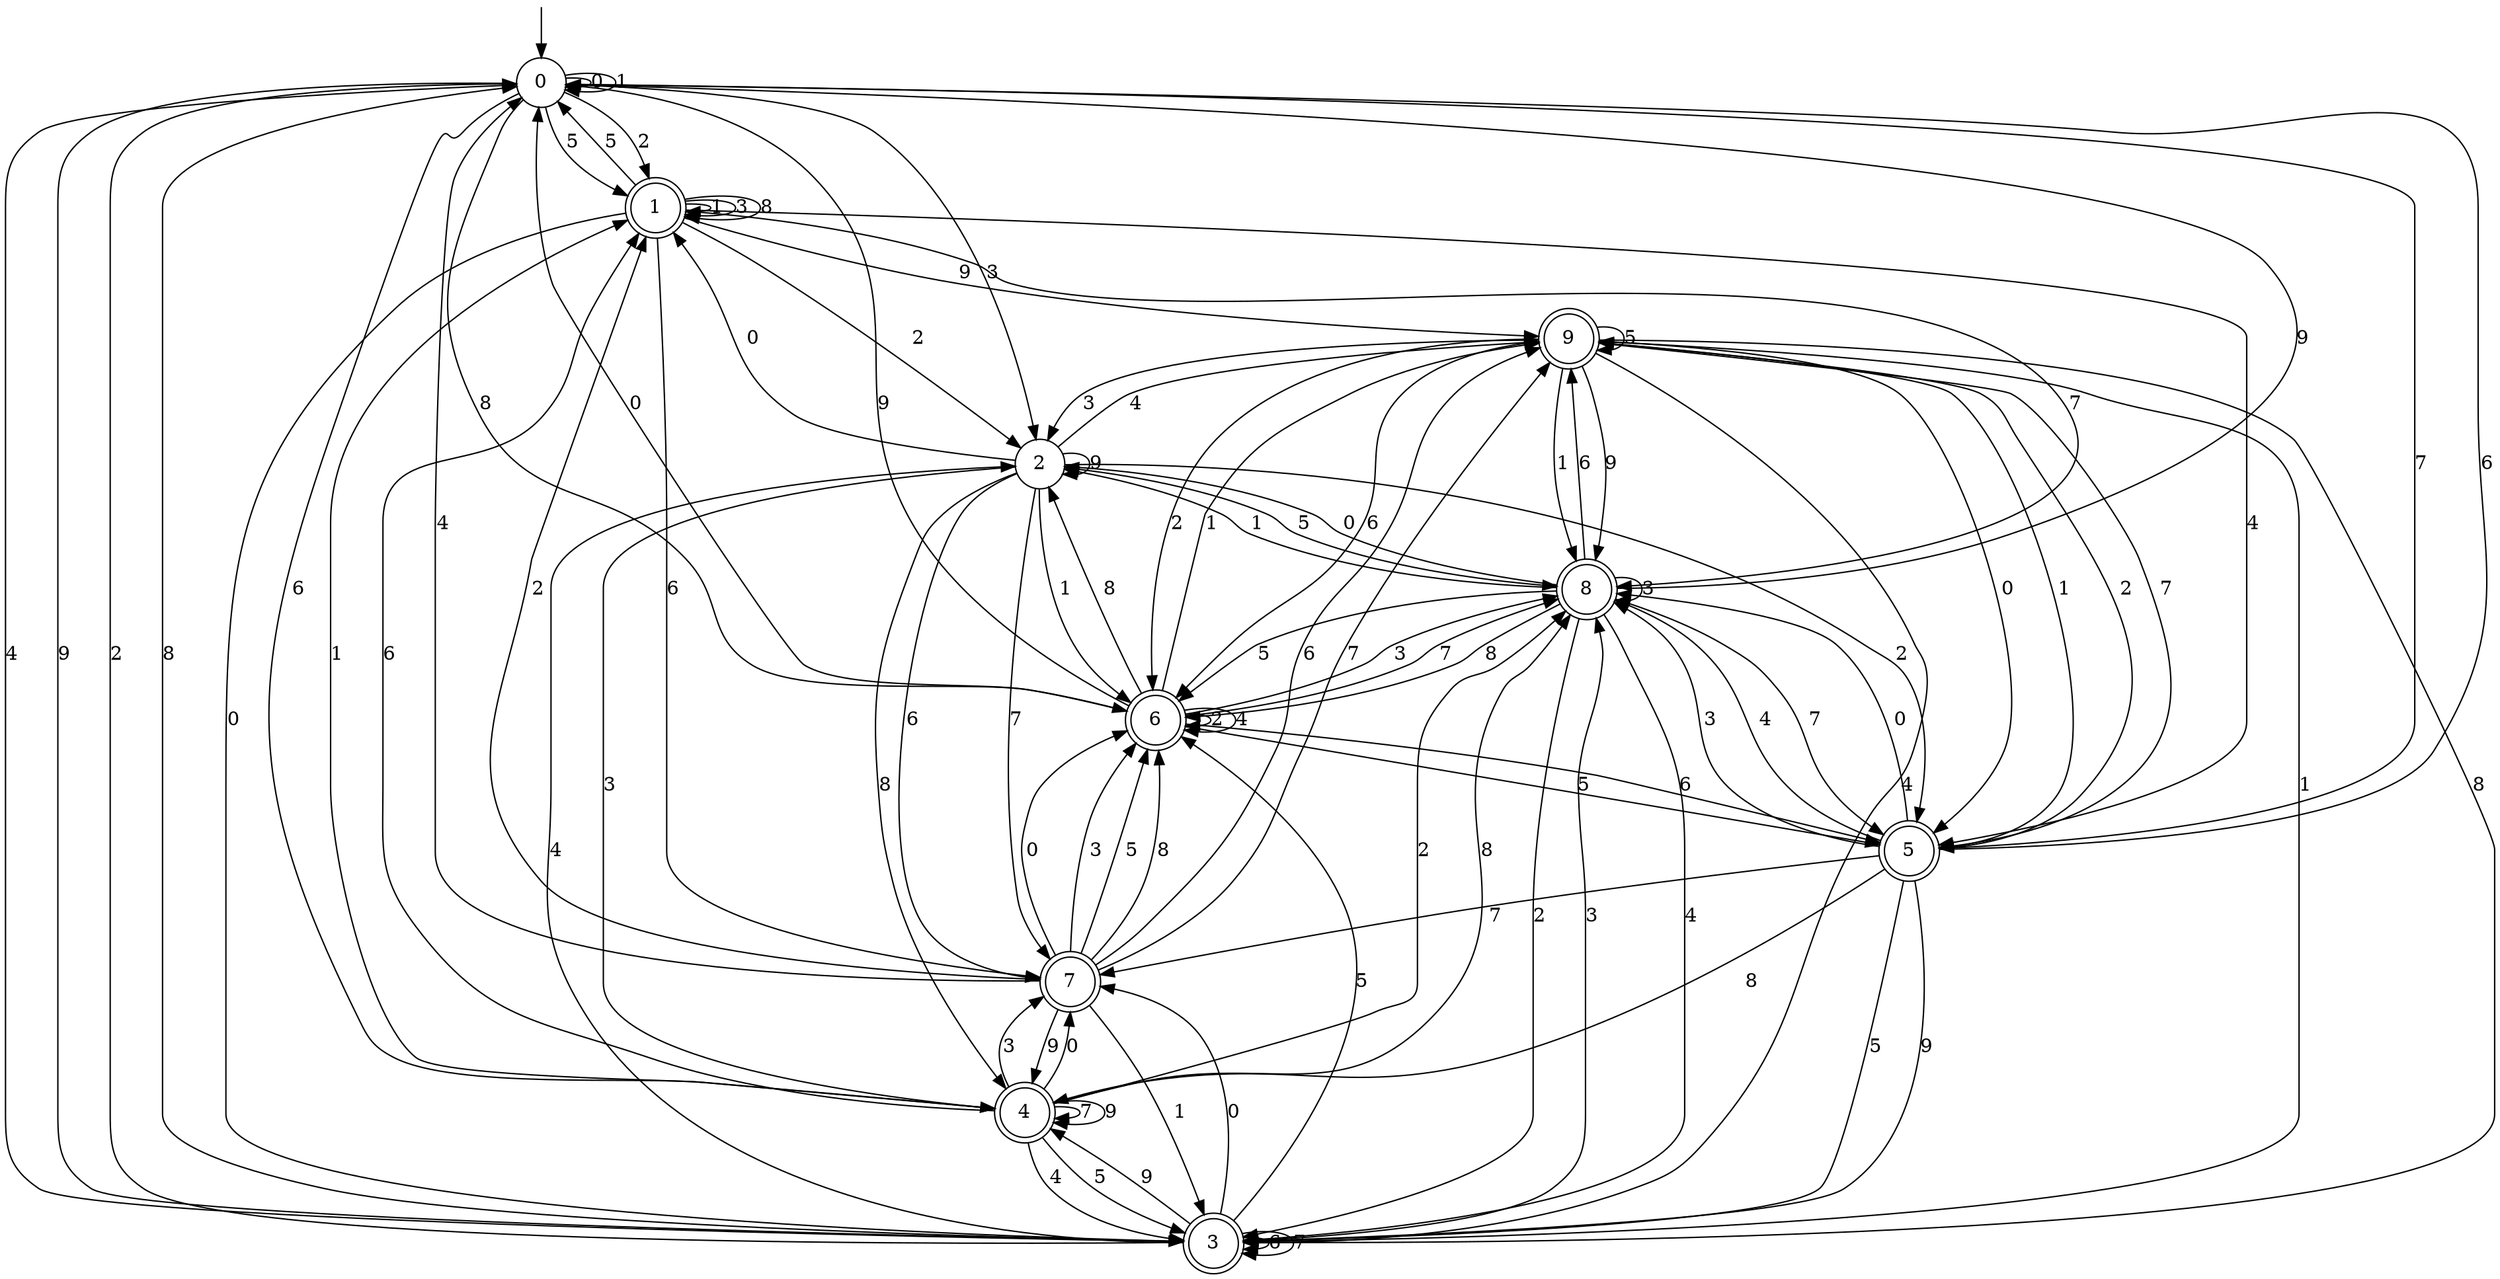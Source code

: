digraph g {

	s0 [shape="circle" label="0"];
	s1 [shape="doublecircle" label="1"];
	s2 [shape="circle" label="2"];
	s3 [shape="doublecircle" label="3"];
	s4 [shape="doublecircle" label="4"];
	s5 [shape="doublecircle" label="5"];
	s6 [shape="doublecircle" label="6"];
	s7 [shape="doublecircle" label="7"];
	s8 [shape="doublecircle" label="8"];
	s9 [shape="doublecircle" label="9"];
	s0 -> s0 [label="0"];
	s0 -> s0 [label="1"];
	s0 -> s1 [label="2"];
	s0 -> s2 [label="3"];
	s0 -> s3 [label="4"];
	s0 -> s1 [label="5"];
	s0 -> s4 [label="6"];
	s0 -> s5 [label="7"];
	s0 -> s6 [label="8"];
	s0 -> s3 [label="9"];
	s1 -> s3 [label="0"];
	s1 -> s1 [label="1"];
	s1 -> s2 [label="2"];
	s1 -> s1 [label="3"];
	s1 -> s5 [label="4"];
	s1 -> s0 [label="5"];
	s1 -> s7 [label="6"];
	s1 -> s8 [label="7"];
	s1 -> s1 [label="8"];
	s1 -> s9 [label="9"];
	s2 -> s1 [label="0"];
	s2 -> s6 [label="1"];
	s2 -> s5 [label="2"];
	s2 -> s4 [label="3"];
	s2 -> s9 [label="4"];
	s2 -> s8 [label="5"];
	s2 -> s7 [label="6"];
	s2 -> s7 [label="7"];
	s2 -> s4 [label="8"];
	s2 -> s2 [label="9"];
	s3 -> s7 [label="0"];
	s3 -> s9 [label="1"];
	s3 -> s0 [label="2"];
	s3 -> s8 [label="3"];
	s3 -> s2 [label="4"];
	s3 -> s6 [label="5"];
	s3 -> s3 [label="6"];
	s3 -> s3 [label="7"];
	s3 -> s0 [label="8"];
	s3 -> s4 [label="9"];
	s4 -> s7 [label="0"];
	s4 -> s1 [label="1"];
	s4 -> s8 [label="2"];
	s4 -> s7 [label="3"];
	s4 -> s3 [label="4"];
	s4 -> s3 [label="5"];
	s4 -> s1 [label="6"];
	s4 -> s4 [label="7"];
	s4 -> s8 [label="8"];
	s4 -> s4 [label="9"];
	s5 -> s8 [label="0"];
	s5 -> s9 [label="1"];
	s5 -> s9 [label="2"];
	s5 -> s8 [label="3"];
	s5 -> s8 [label="4"];
	s5 -> s3 [label="5"];
	s5 -> s0 [label="6"];
	s5 -> s7 [label="7"];
	s5 -> s4 [label="8"];
	s5 -> s3 [label="9"];
	s6 -> s0 [label="0"];
	s6 -> s9 [label="1"];
	s6 -> s6 [label="2"];
	s6 -> s8 [label="3"];
	s6 -> s6 [label="4"];
	s6 -> s5 [label="5"];
	s6 -> s5 [label="6"];
	s6 -> s8 [label="7"];
	s6 -> s2 [label="8"];
	s6 -> s0 [label="9"];
	s7 -> s6 [label="0"];
	s7 -> s3 [label="1"];
	s7 -> s1 [label="2"];
	s7 -> s6 [label="3"];
	s7 -> s0 [label="4"];
	s7 -> s6 [label="5"];
	s7 -> s9 [label="6"];
	s7 -> s9 [label="7"];
	s7 -> s6 [label="8"];
	s7 -> s4 [label="9"];
	s8 -> s2 [label="0"];
	s8 -> s2 [label="1"];
	s8 -> s3 [label="2"];
	s8 -> s8 [label="3"];
	s8 -> s3 [label="4"];
	s8 -> s6 [label="5"];
	s8 -> s9 [label="6"];
	s8 -> s5 [label="7"];
	s8 -> s6 [label="8"];
	s8 -> s0 [label="9"];
	s9 -> s5 [label="0"];
	s9 -> s8 [label="1"];
	s9 -> s6 [label="2"];
	s9 -> s2 [label="3"];
	s9 -> s3 [label="4"];
	s9 -> s9 [label="5"];
	s9 -> s6 [label="6"];
	s9 -> s5 [label="7"];
	s9 -> s3 [label="8"];
	s9 -> s8 [label="9"];

__start0 [label="" shape="none" width="0" height="0"];
__start0 -> s0;

}
